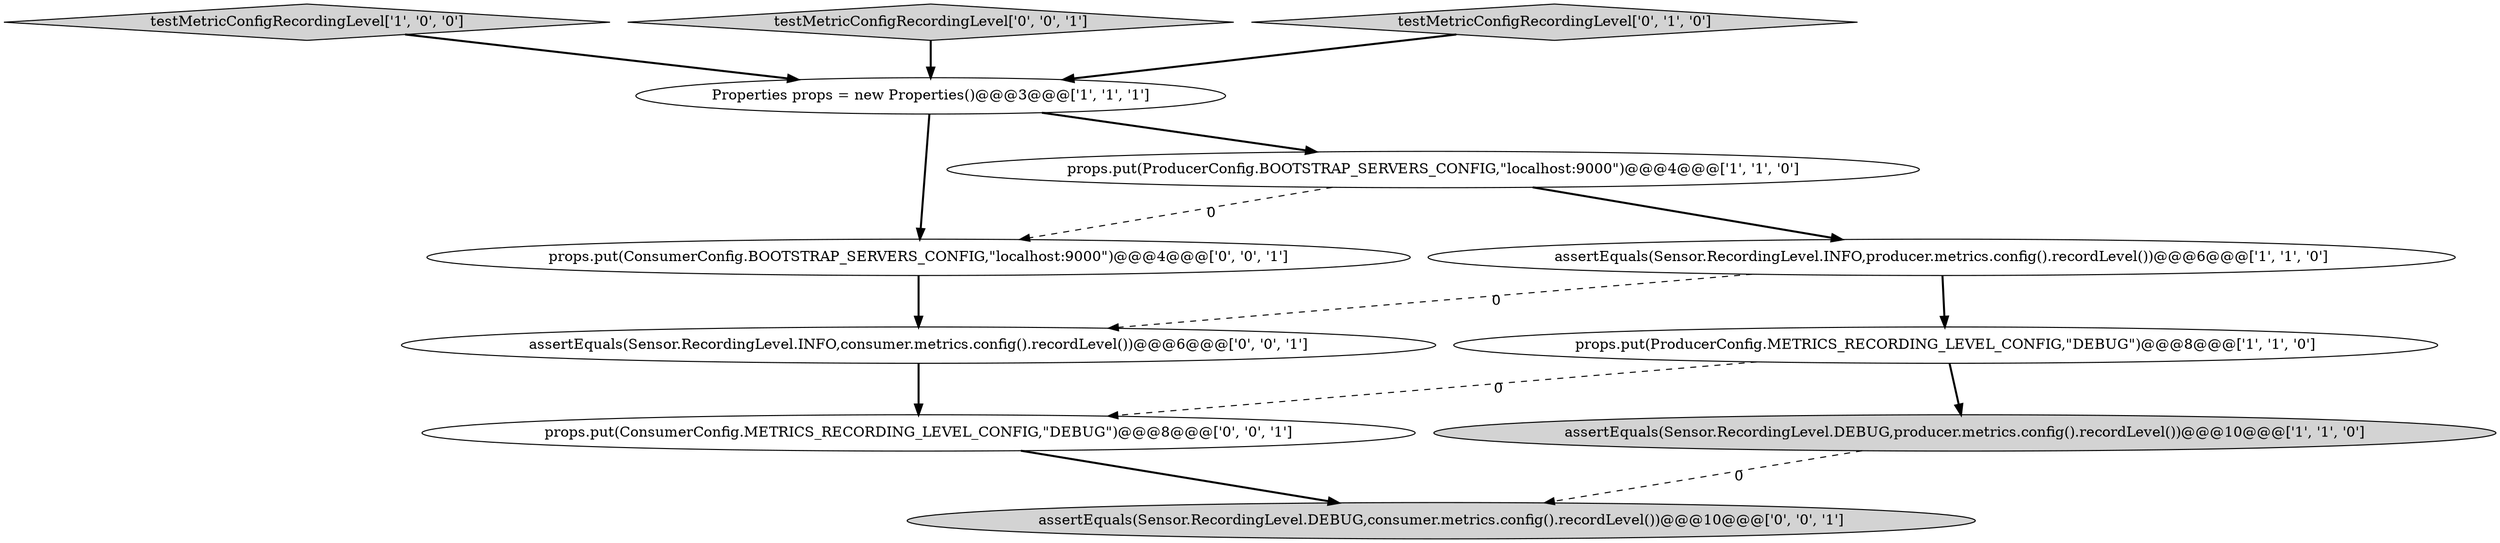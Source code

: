 digraph {
3 [style = filled, label = "testMetricConfigRecordingLevel['1', '0', '0']", fillcolor = lightgray, shape = diamond image = "AAA0AAABBB1BBB"];
8 [style = filled, label = "props.put(ConsumerConfig.BOOTSTRAP_SERVERS_CONFIG,\"localhost:9000\")@@@4@@@['0', '0', '1']", fillcolor = white, shape = ellipse image = "AAA0AAABBB3BBB"];
9 [style = filled, label = "assertEquals(Sensor.RecordingLevel.INFO,consumer.metrics.config().recordLevel())@@@6@@@['0', '0', '1']", fillcolor = white, shape = ellipse image = "AAA0AAABBB3BBB"];
10 [style = filled, label = "props.put(ConsumerConfig.METRICS_RECORDING_LEVEL_CONFIG,\"DEBUG\")@@@8@@@['0', '0', '1']", fillcolor = white, shape = ellipse image = "AAA0AAABBB3BBB"];
5 [style = filled, label = "assertEquals(Sensor.RecordingLevel.DEBUG,producer.metrics.config().recordLevel())@@@10@@@['1', '1', '0']", fillcolor = lightgray, shape = ellipse image = "AAA0AAABBB1BBB"];
1 [style = filled, label = "Properties props = new Properties()@@@3@@@['1', '1', '1']", fillcolor = white, shape = ellipse image = "AAA0AAABBB1BBB"];
2 [style = filled, label = "assertEquals(Sensor.RecordingLevel.INFO,producer.metrics.config().recordLevel())@@@6@@@['1', '1', '0']", fillcolor = white, shape = ellipse image = "AAA0AAABBB1BBB"];
0 [style = filled, label = "props.put(ProducerConfig.METRICS_RECORDING_LEVEL_CONFIG,\"DEBUG\")@@@8@@@['1', '1', '0']", fillcolor = white, shape = ellipse image = "AAA0AAABBB1BBB"];
11 [style = filled, label = "testMetricConfigRecordingLevel['0', '0', '1']", fillcolor = lightgray, shape = diamond image = "AAA0AAABBB3BBB"];
4 [style = filled, label = "props.put(ProducerConfig.BOOTSTRAP_SERVERS_CONFIG,\"localhost:9000\")@@@4@@@['1', '1', '0']", fillcolor = white, shape = ellipse image = "AAA0AAABBB1BBB"];
6 [style = filled, label = "testMetricConfigRecordingLevel['0', '1', '0']", fillcolor = lightgray, shape = diamond image = "AAA0AAABBB2BBB"];
7 [style = filled, label = "assertEquals(Sensor.RecordingLevel.DEBUG,consumer.metrics.config().recordLevel())@@@10@@@['0', '0', '1']", fillcolor = lightgray, shape = ellipse image = "AAA0AAABBB3BBB"];
6->1 [style = bold, label=""];
1->4 [style = bold, label=""];
2->0 [style = bold, label=""];
4->2 [style = bold, label=""];
1->8 [style = bold, label=""];
9->10 [style = bold, label=""];
4->8 [style = dashed, label="0"];
3->1 [style = bold, label=""];
5->7 [style = dashed, label="0"];
2->9 [style = dashed, label="0"];
11->1 [style = bold, label=""];
10->7 [style = bold, label=""];
0->10 [style = dashed, label="0"];
0->5 [style = bold, label=""];
8->9 [style = bold, label=""];
}
